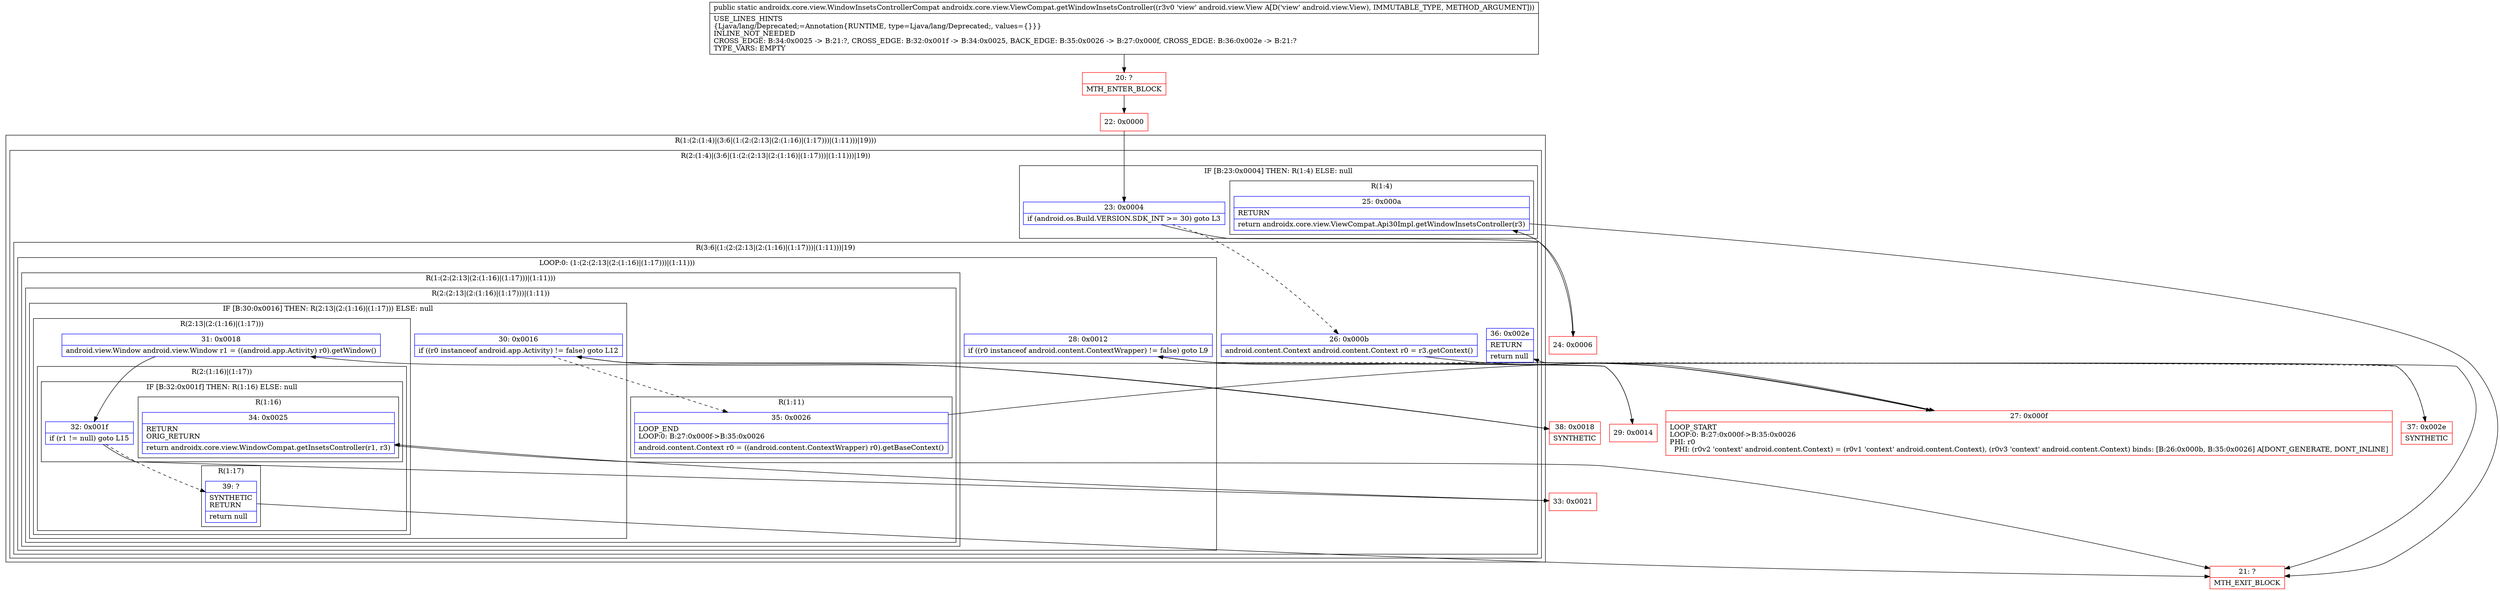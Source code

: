 digraph "CFG forandroidx.core.view.ViewCompat.getWindowInsetsController(Landroid\/view\/View;)Landroidx\/core\/view\/WindowInsetsControllerCompat;" {
subgraph cluster_Region_998028631 {
label = "R(1:(2:(1:4)|(3:6|(1:(2:(2:13|(2:(1:16)|(1:17)))|(1:11)))|19)))";
node [shape=record,color=blue];
subgraph cluster_Region_1364315964 {
label = "R(2:(1:4)|(3:6|(1:(2:(2:13|(2:(1:16)|(1:17)))|(1:11)))|19))";
node [shape=record,color=blue];
subgraph cluster_IfRegion_1134536600 {
label = "IF [B:23:0x0004] THEN: R(1:4) ELSE: null";
node [shape=record,color=blue];
Node_23 [shape=record,label="{23\:\ 0x0004|if (android.os.Build.VERSION.SDK_INT \>= 30) goto L3\l}"];
subgraph cluster_Region_356921843 {
label = "R(1:4)";
node [shape=record,color=blue];
Node_25 [shape=record,label="{25\:\ 0x000a|RETURN\l|return androidx.core.view.ViewCompat.Api30Impl.getWindowInsetsController(r3)\l}"];
}
}
subgraph cluster_Region_1321608721 {
label = "R(3:6|(1:(2:(2:13|(2:(1:16)|(1:17)))|(1:11)))|19)";
node [shape=record,color=blue];
Node_26 [shape=record,label="{26\:\ 0x000b|android.content.Context android.content.Context r0 = r3.getContext()\l}"];
subgraph cluster_LoopRegion_1005361699 {
label = "LOOP:0: (1:(2:(2:13|(2:(1:16)|(1:17)))|(1:11)))";
node [shape=record,color=blue];
Node_28 [shape=record,label="{28\:\ 0x0012|if ((r0 instanceof android.content.ContextWrapper) != false) goto L9\l}"];
subgraph cluster_Region_1263466497 {
label = "R(1:(2:(2:13|(2:(1:16)|(1:17)))|(1:11)))";
node [shape=record,color=blue];
subgraph cluster_Region_339342971 {
label = "R(2:(2:13|(2:(1:16)|(1:17)))|(1:11))";
node [shape=record,color=blue];
subgraph cluster_IfRegion_997916879 {
label = "IF [B:30:0x0016] THEN: R(2:13|(2:(1:16)|(1:17))) ELSE: null";
node [shape=record,color=blue];
Node_30 [shape=record,label="{30\:\ 0x0016|if ((r0 instanceof android.app.Activity) != false) goto L12\l}"];
subgraph cluster_Region_1148342047 {
label = "R(2:13|(2:(1:16)|(1:17)))";
node [shape=record,color=blue];
Node_31 [shape=record,label="{31\:\ 0x0018|android.view.Window android.view.Window r1 = ((android.app.Activity) r0).getWindow()\l}"];
subgraph cluster_Region_715403267 {
label = "R(2:(1:16)|(1:17))";
node [shape=record,color=blue];
subgraph cluster_IfRegion_462485552 {
label = "IF [B:32:0x001f] THEN: R(1:16) ELSE: null";
node [shape=record,color=blue];
Node_32 [shape=record,label="{32\:\ 0x001f|if (r1 != null) goto L15\l}"];
subgraph cluster_Region_1282715586 {
label = "R(1:16)";
node [shape=record,color=blue];
Node_34 [shape=record,label="{34\:\ 0x0025|RETURN\lORIG_RETURN\l|return androidx.core.view.WindowCompat.getInsetsController(r1, r3)\l}"];
}
}
subgraph cluster_Region_248075533 {
label = "R(1:17)";
node [shape=record,color=blue];
Node_39 [shape=record,label="{39\:\ ?|SYNTHETIC\lRETURN\l|return null\l}"];
}
}
}
}
subgraph cluster_Region_827117559 {
label = "R(1:11)";
node [shape=record,color=blue];
Node_35 [shape=record,label="{35\:\ 0x0026|LOOP_END\lLOOP:0: B:27:0x000f\-\>B:35:0x0026\l|android.content.Context r0 = ((android.content.ContextWrapper) r0).getBaseContext()\l}"];
}
}
}
}
Node_36 [shape=record,label="{36\:\ 0x002e|RETURN\l|return null\l}"];
}
}
}
Node_20 [shape=record,color=red,label="{20\:\ ?|MTH_ENTER_BLOCK\l}"];
Node_22 [shape=record,color=red,label="{22\:\ 0x0000}"];
Node_24 [shape=record,color=red,label="{24\:\ 0x0006}"];
Node_21 [shape=record,color=red,label="{21\:\ ?|MTH_EXIT_BLOCK\l}"];
Node_27 [shape=record,color=red,label="{27\:\ 0x000f|LOOP_START\lLOOP:0: B:27:0x000f\-\>B:35:0x0026\lPHI: r0 \l  PHI: (r0v2 'context' android.content.Context) = (r0v1 'context' android.content.Context), (r0v3 'context' android.content.Context) binds: [B:26:0x000b, B:35:0x0026] A[DONT_GENERATE, DONT_INLINE]\l}"];
Node_29 [shape=record,color=red,label="{29\:\ 0x0014}"];
Node_38 [shape=record,color=red,label="{38\:\ 0x0018|SYNTHETIC\l}"];
Node_33 [shape=record,color=red,label="{33\:\ 0x0021}"];
Node_37 [shape=record,color=red,label="{37\:\ 0x002e|SYNTHETIC\l}"];
MethodNode[shape=record,label="{public static androidx.core.view.WindowInsetsControllerCompat androidx.core.view.ViewCompat.getWindowInsetsController((r3v0 'view' android.view.View A[D('view' android.view.View), IMMUTABLE_TYPE, METHOD_ARGUMENT]))  | USE_LINES_HINTS\l\{Ljava\/lang\/Deprecated;=Annotation\{RUNTIME, type=Ljava\/lang\/Deprecated;, values=\{\}\}\}\lINLINE_NOT_NEEDED\lCROSS_EDGE: B:34:0x0025 \-\> B:21:?, CROSS_EDGE: B:32:0x001f \-\> B:34:0x0025, BACK_EDGE: B:35:0x0026 \-\> B:27:0x000f, CROSS_EDGE: B:36:0x002e \-\> B:21:?\lTYPE_VARS: EMPTY\l}"];
MethodNode -> Node_20;Node_23 -> Node_24;
Node_23 -> Node_26[style=dashed];
Node_25 -> Node_21;
Node_26 -> Node_27;
Node_28 -> Node_29;
Node_28 -> Node_37[style=dashed];
Node_30 -> Node_35[style=dashed];
Node_30 -> Node_38;
Node_31 -> Node_32;
Node_32 -> Node_33;
Node_32 -> Node_39[style=dashed];
Node_34 -> Node_21;
Node_39 -> Node_21;
Node_35 -> Node_27;
Node_36 -> Node_21;
Node_20 -> Node_22;
Node_22 -> Node_23;
Node_24 -> Node_25;
Node_27 -> Node_28;
Node_29 -> Node_30;
Node_38 -> Node_31;
Node_33 -> Node_34;
Node_37 -> Node_36;
}

